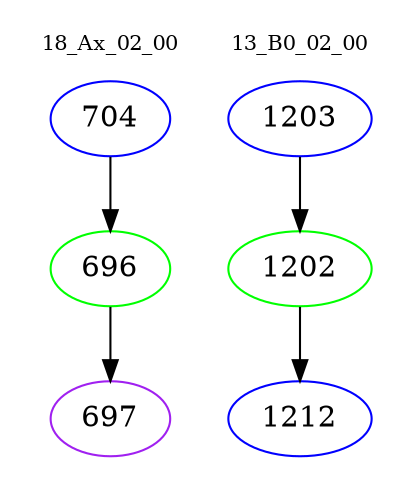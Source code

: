 digraph{
subgraph cluster_0 {
color = white
label = "18_Ax_02_00";
fontsize=10;
T0_704 [label="704", color="blue"]
T0_704 -> T0_696 [color="black"]
T0_696 [label="696", color="green"]
T0_696 -> T0_697 [color="black"]
T0_697 [label="697", color="purple"]
}
subgraph cluster_1 {
color = white
label = "13_B0_02_00";
fontsize=10;
T1_1203 [label="1203", color="blue"]
T1_1203 -> T1_1202 [color="black"]
T1_1202 [label="1202", color="green"]
T1_1202 -> T1_1212 [color="black"]
T1_1212 [label="1212", color="blue"]
}
}
